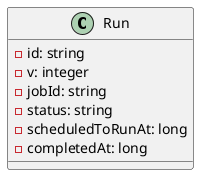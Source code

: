@startuml

class Run {
- id: string
- v: integer
- jobId: string
- status: string
- scheduledToRunAt: long
- completedAt: long
}

@enduml